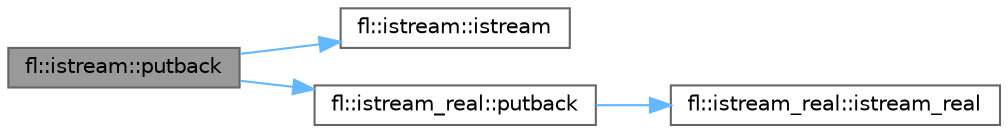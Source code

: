 digraph "fl::istream::putback"
{
 // INTERACTIVE_SVG=YES
 // LATEX_PDF_SIZE
  bgcolor="transparent";
  edge [fontname=Helvetica,fontsize=10,labelfontname=Helvetica,labelfontsize=10];
  node [fontname=Helvetica,fontsize=10,shape=box,height=0.2,width=0.4];
  rankdir="LR";
  Node1 [id="Node000001",label="fl::istream::putback",height=0.2,width=0.4,color="gray40", fillcolor="grey60", style="filled", fontcolor="black",tooltip=" "];
  Node1 -> Node2 [id="edge1_Node000001_Node000002",color="steelblue1",style="solid",tooltip=" "];
  Node2 [id="Node000002",label="fl::istream::istream",height=0.2,width=0.4,color="grey40", fillcolor="white", style="filled",URL="$de/def/classfl_1_1istream_a569cadcc45ecf604ca5445aae9d7d1b6.html#a569cadcc45ecf604ca5445aae9d7d1b6",tooltip=" "];
  Node1 -> Node3 [id="edge2_Node000001_Node000003",color="steelblue1",style="solid",tooltip=" "];
  Node3 [id="Node000003",label="fl::istream_real::putback",height=0.2,width=0.4,color="grey40", fillcolor="white", style="filled",URL="$dc/d4b/classfl_1_1istream__real_a38a36a1c186ecbf6f40d24df17caa6b3.html#a38a36a1c186ecbf6f40d24df17caa6b3",tooltip=" "];
  Node3 -> Node4 [id="edge3_Node000003_Node000004",color="steelblue1",style="solid",tooltip=" "];
  Node4 [id="Node000004",label="fl::istream_real::istream_real",height=0.2,width=0.4,color="grey40", fillcolor="white", style="filled",URL="$dc/d4b/classfl_1_1istream__real_ab593846ff4a004fbc44ab28ac7a80e5f.html#ab593846ff4a004fbc44ab28ac7a80e5f",tooltip=" "];
}
